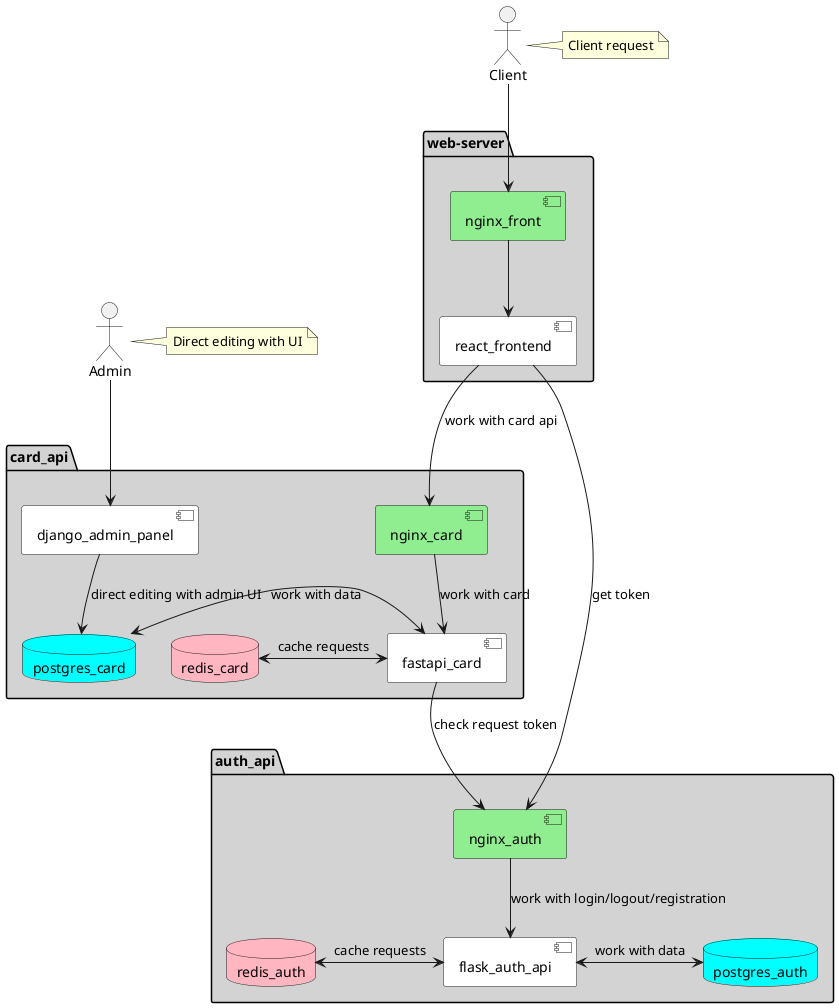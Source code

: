 @startuml
"Client"
"Admin"

package web-server #LightGray {
    [nginx_front] #LightGreen
    [react_frontend] #White
}

package auth_api #LightGray {
    [nginx_auth] #LightGreen
    [flask_auth_api] #White
    database postgres_auth #Aqua
    database redis_auth #LightPink
}

package card_api #LightGray {
    [nginx_card] #LightGreen
    [fastapi_card] #White
    database postgres_card #Aqua
    database redis_card #LightPink
    [django_admin_panel] #White
}


[Client] --> [nginx_front]
[nginx_front] --> [react_frontend]

[react_frontend] --> [nginx_auth]: get token
[react_frontend] --> [nginx_card]: work with card api
[nginx_auth] --> [flask_auth_api]: work with login/logout/registration
[flask_auth_api] <-> postgres_auth: work with data
redis_auth <-> [flask_auth_api]: cache requests

[nginx_card] --> [fastapi_card]: work with card
[fastapi_card] --> [nginx_auth]: check request token

[fastapi_card] <-> postgres_card: work with data
redis_card <-> [fastapi_card]: cache requests
[django_admin_panel] --> postgres_card: direct editing with admin UI

[Admin] --> [django_admin_panel]

note right of [Client]: Client request
note right of [Admin]: Direct editing with UI

@enduml